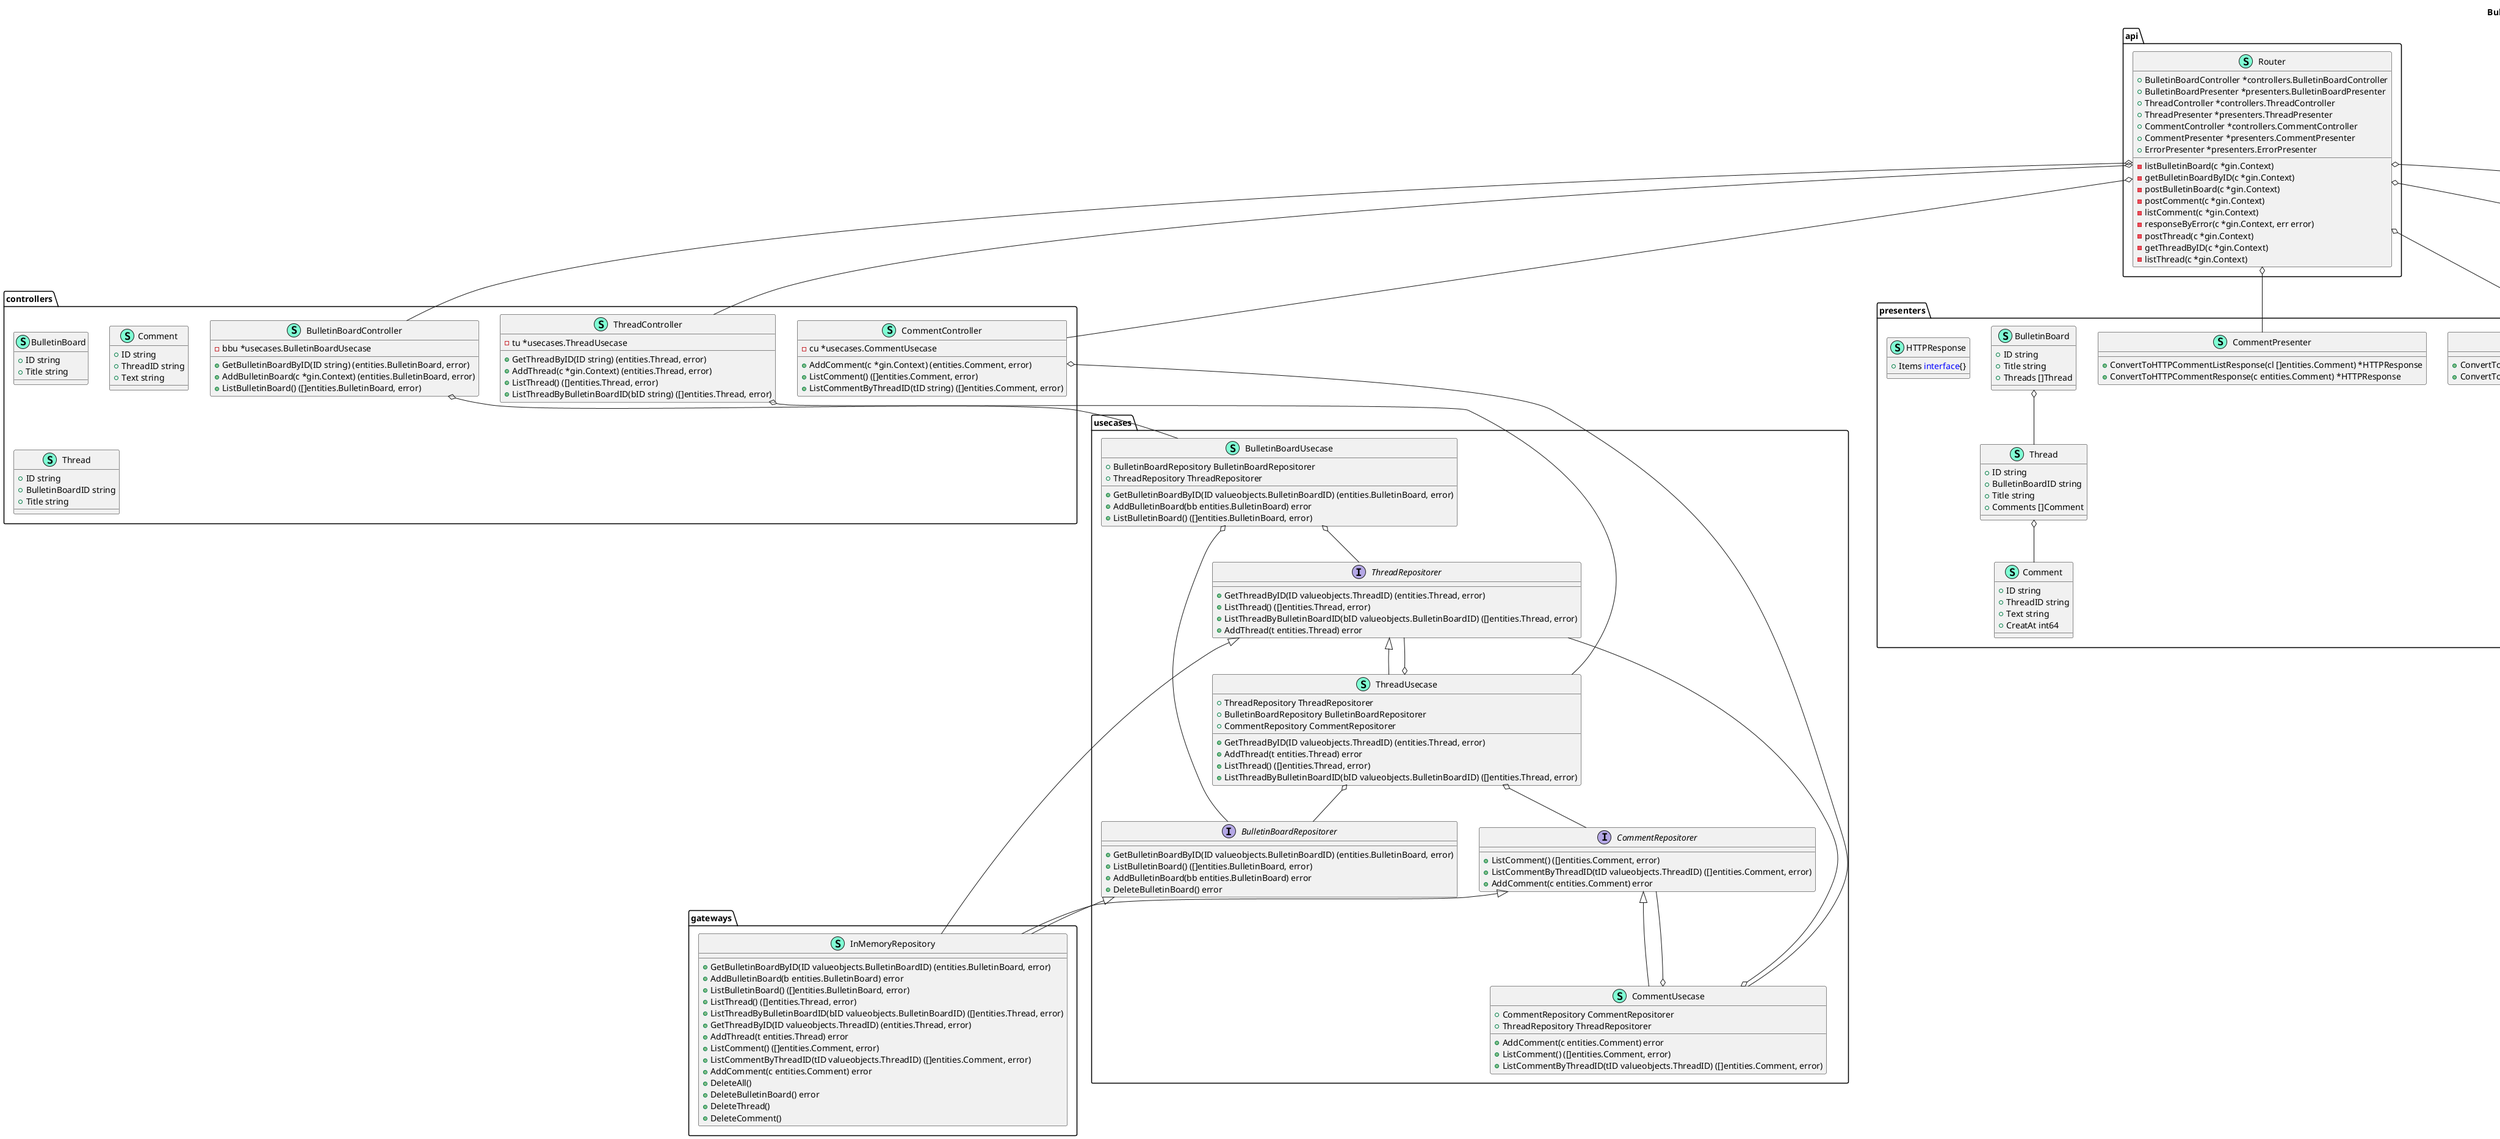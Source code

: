 @startuml
title BulitienBoard
namespace api {
    class Router << (S,Aquamarine) >> {
        + BulletinBoardController *controllers.BulletinBoardController
        + BulletinBoardPresenter *presenters.BulletinBoardPresenter
        + ThreadController *controllers.ThreadController
        + ThreadPresenter *presenters.ThreadPresenter
        + CommentController *controllers.CommentController
        + CommentPresenter *presenters.CommentPresenter
        + ErrorPresenter *presenters.ErrorPresenter

        - listBulletinBoard(c *gin.Context) 
        - getBulletinBoardByID(c *gin.Context) 
        - postBulletinBoard(c *gin.Context) 
        - postComment(c *gin.Context) 
        - listComment(c *gin.Context) 
        - responseByError(c *gin.Context, err error) 
        - postThread(c *gin.Context) 
        - getThreadByID(c *gin.Context) 
        - listThread(c *gin.Context) 

    }
}


"api.Router" o-- "controllers.BulletinBoardController"
"api.Router" o-- "controllers.CommentController"
"api.Router" o-- "controllers.ThreadController"
"api.Router" o-- "presenters.BulletinBoardPresenter"
"api.Router" o-- "presenters.CommentPresenter"
"api.Router" o-- "presenters.ErrorPresenter"
"api.Router" o-- "presenters.ThreadPresenter"

namespace configs {
    class Config << (S,Aquamarine) >> {
        + Environment string

    }
    interface Configer  {
        + Get() Config

    }
    class OsConfig << (S,Aquamarine) >> {
        - config Config

        + Get() Config

    }
    class YamlConfig << (S,Aquamarine) >> {
        - config Config

        + Get() Config

    }
}

"configs.Configer" <|-- "configs.OsConfig"
"configs.Configer" <|-- "configs.YamlConfig"

"configs.OsConfig" o-- "configs.Config"
"configs.YamlConfig" o-- "configs.Config"

namespace controllers {
    class BulletinBoard << (S,Aquamarine) >> {
        + ID string
        + Title string

    }
    class BulletinBoardController << (S,Aquamarine) >> {
        - bbu *usecases.BulletinBoardUsecase

        + GetBulletinBoardByID(ID string) (entities.BulletinBoard, error)
        + AddBulletinBoard(c *gin.Context) (entities.BulletinBoard, error)
        + ListBulletinBoard() ([]entities.BulletinBoard, error)

    }
    class Comment << (S,Aquamarine) >> {
        + ID string
        + ThreadID string
        + Text string

    }
    class CommentController << (S,Aquamarine) >> {
        - cu *usecases.CommentUsecase

        + AddComment(c *gin.Context) (entities.Comment, error)
        + ListComment() ([]entities.Comment, error)
        + ListCommentByThreadID(tID string) ([]entities.Comment, error)

    }
    class Thread << (S,Aquamarine) >> {
        + ID string
        + BulletinBoardID string
        + Title string

    }
    class ThreadController << (S,Aquamarine) >> {
        - tu *usecases.ThreadUsecase

        + GetThreadByID(ID string) (entities.Thread, error)
        + AddThread(c *gin.Context) (entities.Thread, error)
        + ListThread() ([]entities.Thread, error)
        + ListThreadByBulletinBoardID(bID string) ([]entities.Thread, error)

    }
}


"controllers.BulletinBoardController" o-- "usecases.BulletinBoardUsecase"
"controllers.CommentController" o-- "usecases.CommentUsecase"
"controllers.ThreadController" o-- "usecases.ThreadUsecase"

namespace entities {
    class BulletinBoard << (S,Aquamarine) >> {
        + ID BulletinBoardIDer
        + Title string
        + Threads []Thread

    }
    interface BulletinBoardIDer  {
        + Get() valueobjects.BulletinBoardID
        + String() string
        + Equals(id valueobjects.BulletinBoardID) bool

    }
    class Comment << (S,Aquamarine) >> {
        + ID CommentIDer
        + ThreadID ThreadIDer
        + Text string
        + CreateAt CommentTimer

    }
    interface CommentIDer  {
        + Get() valueobjects.CommentID
        + String() string

    }
    interface CommentTimer  {
        + Get() valueobjects.CommentTime
        + ToUnixTime() int64
        + Equals(ct valueobjects.CommentTime) bool

    }
    class Thread << (S,Aquamarine) >> {
        + ID ThreadIDer
        + BulletinBoardID BulletinBoardIDer
        + Title string
        + Comments []Comment

    }
    interface ThreadIDer  {
        + Get() valueobjects.ThreadID
        + String() string
        + Equals(id valueobjects.ThreadID) bool

    }
}


"entities.BulletinBoard" o-- "entities.BulletinBoardIDer"
"entities.BulletinBoard" o-- "entities.Thread"
"entities.Comment" o-- "entities.CommentIDer"
"entities.Comment" o-- "entities.CommentTimer"
"entities.Comment" o-- "entities.ThreadIDer"
"entities.Thread" o-- "entities.BulletinBoardIDer"
"entities.Thread" o-- "entities.Comment"
"entities.Thread" o-- "entities.ThreadIDer"

namespace errorobjects {
    class CharacterSizeValidationError << (S,Aquamarine) >> {
        - msg string
        - code int

        + Error() string

    }
    class InternalServerError << (S,Aquamarine) >> {
        - msg string
        - code int

        + Error() string

    }
    class MissingRequiredFieldsError << (S,Aquamarine) >> {
        - msg string
        - code int

        + Error() string

    }
    class NotFoundError << (S,Aquamarine) >> {
        - msg string
        - code int

        + Error() string

    }
    class ParameterBindingError << (S,Aquamarine) >> {
        - msg string
        - code int

        + Error() string

    }
    class ResourceLimitedError << (S,Aquamarine) >> {
        - msg string
        - code int

        + Error() string

    }
}



namespace gateways {
    class InMemoryRepository << (S,Aquamarine) >> {
        + GetBulletinBoardByID(ID valueobjects.BulletinBoardID) (entities.BulletinBoard, error)
        + AddBulletinBoard(b entities.BulletinBoard) error
        + ListBulletinBoard() ([]entities.BulletinBoard, error)
        + ListThread() ([]entities.Thread, error)
        + ListThreadByBulletinBoardID(bID valueobjects.BulletinBoardID) ([]entities.Thread, error)
        + GetThreadByID(ID valueobjects.ThreadID) (entities.Thread, error)
        + AddThread(t entities.Thread) error
        + ListComment() ([]entities.Comment, error)
        + ListCommentByThreadID(tID valueobjects.ThreadID) ([]entities.Comment, error)
        + AddComment(c entities.Comment) error
        + DeleteAll() 
        + DeleteBulletinBoard() error
        + DeleteThread() 
        + DeleteComment() 

    }
}

"usecases.BulletinBoardRepositorer" <|-- "gateways.InMemoryRepository"
"usecases.CommentRepositorer" <|-- "gateways.InMemoryRepository"
"usecases.ThreadRepositorer" <|-- "gateways.InMemoryRepository"


namespace logger {
    class LogColumns << (S,Aquamarine) >> {
        + PID string
        + UA string
        + Path string
        + Body []byte

        + Error(c *gin.Context, msg <font color=blue>interface</font>{}) 
        + Info(c *gin.Context, msg <font color=blue>interface</font>{}) 
        + Debug(c *gin.Context, msg <font color=blue>interface</font>{}) 
        + Warn(c *gin.Context, msg <font color=blue>interface</font>{}) 

    }
    interface Logger  {
        + Error(c *context.Context, msg <font color=blue>interface</font>{}) 
        + Info(c *context.Context, msg <font color=blue>interface</font>{}) 
        + Debug(c *context.Context, msg <font color=blue>interface</font>{}) 
        + Warn(c *context.Context, msg <font color=blue>interface</font>{}) 

    }
}



namespace presenters {
    class BulletinBoard << (S,Aquamarine) >> {
        + ID string
        + Title string
        + Threads []Thread

    }
    class BulletinBoardPresenter << (S,Aquamarine) >> {
        + ConvertToHTTPBulletinBoardListResponse(bbl []entities.BulletinBoard) *HTTPResponse
        + ConvertToHTTPBulletinBoardResponse(bb entities.BulletinBoard) *HTTPResponse

    }
    class Comment << (S,Aquamarine) >> {
        + ID string
        + ThreadID string
        + Text string
        + CreatAt int64

    }
    class CommentPresenter << (S,Aquamarine) >> {
        + ConvertToHTTPCommentListResponse(cl []entities.Comment) *HTTPResponse
        + ConvertToHTTPCommentResponse(c entities.Comment) *HTTPResponse

    }
    class ErrorPresenter << (S,Aquamarine) >> {
        + ConvertToHTTPErrorResponse(err error) *HTTPResponse

    }
    class HTTPResponse << (S,Aquamarine) >> {
        + Items <font color=blue>interface</font>{}

    }
    class Thread << (S,Aquamarine) >> {
        + ID string
        + BulletinBoardID string
        + Title string
        + Comments []Comment

    }
    class ThreadPresenter << (S,Aquamarine) >> {
        + ConvertToHTTPThreadListResponse(tl []entities.Thread) *HTTPResponse
        + ConvertToHTTPThreadResponse(t entities.Thread) *HTTPResponse

    }
}


"presenters.BulletinBoard" o-- "presenters.Thread"
"presenters.Thread" o-- "presenters.Comment"

namespace usecases {
    interface BulletinBoardRepositorer  {
        + GetBulletinBoardByID(ID valueobjects.BulletinBoardID) (entities.BulletinBoard, error)
        + ListBulletinBoard() ([]entities.BulletinBoard, error)
        + AddBulletinBoard(bb entities.BulletinBoard) error
        + DeleteBulletinBoard() error

    }
    class BulletinBoardUsecase << (S,Aquamarine) >> {
        + BulletinBoardRepository BulletinBoardRepositorer
        + ThreadRepository ThreadRepositorer

        + GetBulletinBoardByID(ID valueobjects.BulletinBoardID) (entities.BulletinBoard, error)
        + AddBulletinBoard(bb entities.BulletinBoard) error
        + ListBulletinBoard() ([]entities.BulletinBoard, error)

    }
    interface CommentRepositorer  {
        + ListComment() ([]entities.Comment, error)
        + ListCommentByThreadID(tID valueobjects.ThreadID) ([]entities.Comment, error)
        + AddComment(c entities.Comment) error

    }
    class CommentUsecase << (S,Aquamarine) >> {
        + CommentRepository CommentRepositorer
        + ThreadRepository ThreadRepositorer

        + AddComment(c entities.Comment) error
        + ListComment() ([]entities.Comment, error)
        + ListCommentByThreadID(tID valueobjects.ThreadID) ([]entities.Comment, error)

    }
    interface ThreadRepositorer  {
        + GetThreadByID(ID valueobjects.ThreadID) (entities.Thread, error)
        + ListThread() ([]entities.Thread, error)
        + ListThreadByBulletinBoardID(bID valueobjects.BulletinBoardID) ([]entities.Thread, error)
        + AddThread(t entities.Thread) error

    }
    class ThreadUsecase << (S,Aquamarine) >> {
        + ThreadRepository ThreadRepositorer
        + BulletinBoardRepository BulletinBoardRepositorer
        + CommentRepository CommentRepositorer

        + GetThreadByID(ID valueobjects.ThreadID) (entities.Thread, error)
        + AddThread(t entities.Thread) error
        + ListThread() ([]entities.Thread, error)
        + ListThreadByBulletinBoardID(bID valueobjects.BulletinBoardID) ([]entities.Thread, error)

    }
}

"usecases.CommentRepositorer" <|-- "usecases.CommentUsecase"
"usecases.ThreadRepositorer" <|-- "usecases.ThreadUsecase"

"usecases.BulletinBoardUsecase" o-- "usecases.BulletinBoardRepositorer"
"usecases.BulletinBoardUsecase" o-- "usecases.ThreadRepositorer"
"usecases.CommentUsecase" o-- "usecases.CommentRepositorer"
"usecases.CommentUsecase" o-- "usecases.ThreadRepositorer"
"usecases.ThreadUsecase" o-- "usecases.BulletinBoardRepositorer"
"usecases.ThreadUsecase" o-- "usecases.CommentRepositorer"
"usecases.ThreadUsecase" o-- "usecases.ThreadRepositorer"

namespace valueobjects {
    class BulletinBoardID << (S,Aquamarine) >> {
        - id bulletinBoardID
        - str string

        + Get() BulletinBoardID
        + String() string
        + Equals(other BulletinBoardID) bool

    }
    class CommentID << (S,Aquamarine) >> {
        - id commentID
        - str string

        + Get() CommentID
        + String() string
        + Equals(other CommentID) bool

    }
    class CommentTime << (S,Aquamarine) >> {
        - unixTime int64

        + Get() CommentTime
        + ToUnixTime() int64
        + Equals(other CommentTime) bool

    }
    class ThreadID << (S,Aquamarine) >> {
        - id threadID
        - str string

        + Get() ThreadID
        + String() string
        + Equals(other ThreadID) bool

    }
    class valueobjects.bulletinBoardID << (T, #FF7700) >>  {
    }
    class valueobjects.commentID << (T, #FF7700) >>  {
    }
    class valueobjects.threadID << (T, #FF7700) >>  {
    }
    class "uuid.UUID" as uuidUUID {
        'This class was created so that we can correctly have an alias pointing to this name. Since it contains dots that can break namespaces
    }
}

"entities.BulletinBoardIDer" <|-- "valueobjects.BulletinBoardID"
"entities.CommentIDer" <|-- "valueobjects.CommentID"
"entities.CommentTimer" <|-- "valueobjects.CommentTime"
"entities.ThreadIDer" <|-- "valueobjects.ThreadID"

"valueobjects.BulletinBoardID" o-- "valueobjects.bulletinBoardID"
"valueobjects.CommentID" o-- "valueobjects.commentID"
"valueobjects.ThreadID" o-- "valueobjects.threadID"

"valueobjects.uuidUUID" #.. "valueobjects.bulletinBoardID"
"valueobjects.uuidUUID" #.. "valueobjects.commentID"
"valueobjects.uuidUUID" #.. "valueobjects.threadID"
@enduml
